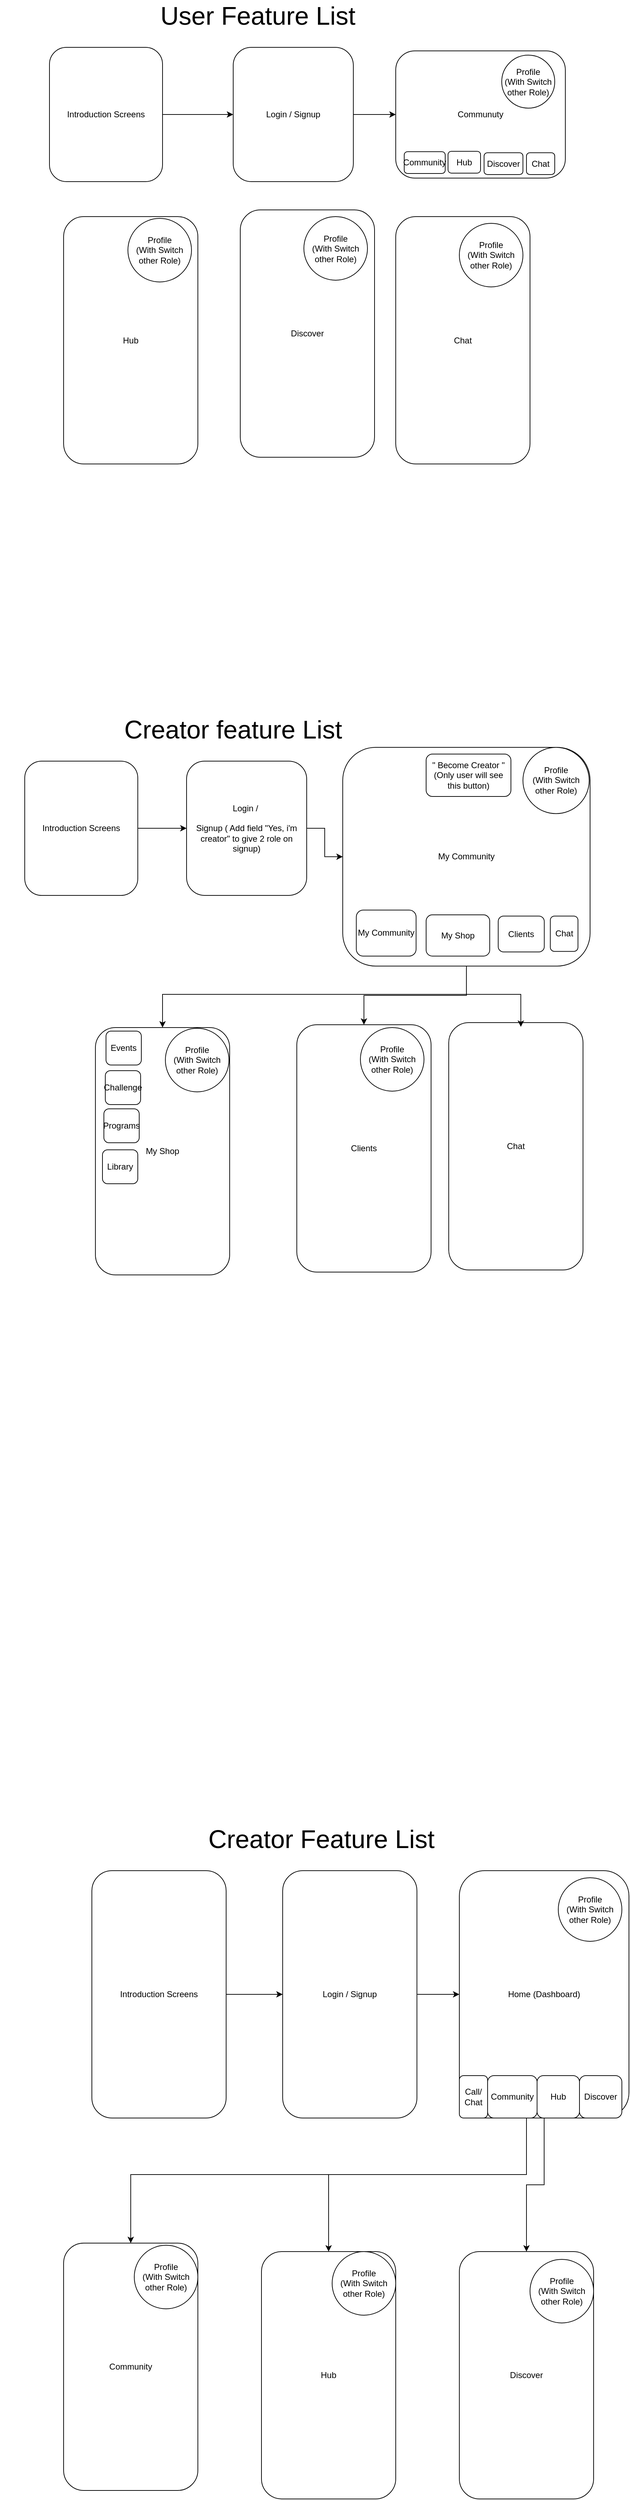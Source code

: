 <mxfile version="24.2.5" type="github">
  <diagram name="Page-1" id="b13H_3sS8UQXDrq0NdWF">
    <mxGraphModel dx="1783" dy="954" grid="1" gridSize="10" guides="1" tooltips="1" connect="1" arrows="1" fold="1" page="1" pageScale="1" pageWidth="850" pageHeight="1100" math="0" shadow="0">
      <root>
        <mxCell id="0" />
        <mxCell id="1" parent="0" />
        <mxCell id="gg7koDfm8abSmysJdb-q-20" value="" style="group" vertex="1" connectable="0" parent="1">
          <mxGeometry x="40" y="20" width="870" height="1793" as="geometry" />
        </mxCell>
        <mxCell id="gg7koDfm8abSmysJdb-q-18" value="" style="group" vertex="1" connectable="0" parent="gg7koDfm8abSmysJdb-q-20">
          <mxGeometry x="560" y="60" width="240" height="180" as="geometry" />
        </mxCell>
        <mxCell id="gg7koDfm8abSmysJdb-q-3" value="Communuty" style="rounded=1;whiteSpace=wrap;html=1;" vertex="1" parent="gg7koDfm8abSmysJdb-q-18">
          <mxGeometry y="5" width="240" height="180" as="geometry" />
        </mxCell>
        <mxCell id="gg7koDfm8abSmysJdb-q-12" value="Community" style="rounded=1;whiteSpace=wrap;html=1;" vertex="1" parent="gg7koDfm8abSmysJdb-q-18">
          <mxGeometry x="12" y="147.6" width="58" height="30.857" as="geometry" />
        </mxCell>
        <mxCell id="gg7koDfm8abSmysJdb-q-13" value="Hub" style="rounded=1;whiteSpace=wrap;html=1;" vertex="1" parent="gg7koDfm8abSmysJdb-q-18">
          <mxGeometry x="74" y="147.086" width="46" height="30.857" as="geometry" />
        </mxCell>
        <mxCell id="gg7koDfm8abSmysJdb-q-14" value="Discover" style="rounded=1;whiteSpace=wrap;html=1;" vertex="1" parent="gg7koDfm8abSmysJdb-q-18">
          <mxGeometry x="125" y="149.143" width="55" height="30.857" as="geometry" />
        </mxCell>
        <mxCell id="gg7koDfm8abSmysJdb-q-15" value="Profile&lt;div&gt;(With Switch other Role)&lt;/div&gt;" style="ellipse;whiteSpace=wrap;html=1;aspect=fixed;" vertex="1" parent="gg7koDfm8abSmysJdb-q-18">
          <mxGeometry x="150" y="11" width="75" height="75" as="geometry" />
        </mxCell>
        <mxCell id="gg7koDfm8abSmysJdb-q-16" value="&lt;span style=&quot;background-color: initial;&quot;&gt;Chat&lt;/span&gt;" style="rounded=1;whiteSpace=wrap;html=1;" vertex="1" parent="gg7koDfm8abSmysJdb-q-18">
          <mxGeometry x="185" y="149.143" width="40" height="30.857" as="geometry" />
        </mxCell>
        <mxCell id="gg7koDfm8abSmysJdb-q-49" value="" style="group" vertex="1" connectable="0" parent="gg7koDfm8abSmysJdb-q-20">
          <mxGeometry x="70" width="680" height="649.5" as="geometry" />
        </mxCell>
        <mxCell id="gg7koDfm8abSmysJdb-q-7" value="" style="edgeStyle=orthogonalEdgeStyle;rounded=0;orthogonalLoop=1;jettySize=auto;html=1;" edge="1" parent="gg7koDfm8abSmysJdb-q-49" source="gg7koDfm8abSmysJdb-q-1" target="gg7koDfm8abSmysJdb-q-2">
          <mxGeometry relative="1" as="geometry" />
        </mxCell>
        <mxCell id="gg7koDfm8abSmysJdb-q-1" value="Introduction Screens" style="rounded=1;whiteSpace=wrap;html=1;" vertex="1" parent="gg7koDfm8abSmysJdb-q-49">
          <mxGeometry y="60" width="160" height="190" as="geometry" />
        </mxCell>
        <mxCell id="gg7koDfm8abSmysJdb-q-8" value="" style="edgeStyle=orthogonalEdgeStyle;rounded=0;orthogonalLoop=1;jettySize=auto;html=1;" edge="1" parent="gg7koDfm8abSmysJdb-q-49" source="gg7koDfm8abSmysJdb-q-2" target="gg7koDfm8abSmysJdb-q-3">
          <mxGeometry relative="1" as="geometry" />
        </mxCell>
        <mxCell id="gg7koDfm8abSmysJdb-q-2" value="Login / Signup" style="rounded=1;whiteSpace=wrap;html=1;" vertex="1" parent="gg7koDfm8abSmysJdb-q-49">
          <mxGeometry x="260" y="60" width="170" height="190" as="geometry" />
        </mxCell>
        <mxCell id="gg7koDfm8abSmysJdb-q-5" value="Hub" style="rounded=1;whiteSpace=wrap;html=1;" vertex="1" parent="gg7koDfm8abSmysJdb-q-49">
          <mxGeometry x="20" y="299.5" width="190" height="350" as="geometry" />
        </mxCell>
        <mxCell id="gg7koDfm8abSmysJdb-q-6" value="Discover" style="rounded=1;whiteSpace=wrap;html=1;" vertex="1" parent="gg7koDfm8abSmysJdb-q-49">
          <mxGeometry x="270" y="290" width="190" height="350" as="geometry" />
        </mxCell>
        <mxCell id="gg7koDfm8abSmysJdb-q-17" value="&lt;font style=&quot;font-size: 36px;&quot;&gt;User Feature List&lt;/font&gt;" style="text;html=1;align=center;verticalAlign=middle;whiteSpace=wrap;rounded=0;" vertex="1" parent="gg7koDfm8abSmysJdb-q-49">
          <mxGeometry x="100" width="390" height="30" as="geometry" />
        </mxCell>
        <mxCell id="gg7koDfm8abSmysJdb-q-21" value="Profile&lt;div&gt;(With Switch other Role)&lt;/div&gt;" style="ellipse;whiteSpace=wrap;html=1;aspect=fixed;" vertex="1" parent="gg7koDfm8abSmysJdb-q-49">
          <mxGeometry x="360" y="299.5" width="90" height="90" as="geometry" />
        </mxCell>
        <mxCell id="gg7koDfm8abSmysJdb-q-22" value="Profile&lt;div&gt;(With Switch other Role)&lt;/div&gt;" style="ellipse;whiteSpace=wrap;html=1;aspect=fixed;" vertex="1" parent="gg7koDfm8abSmysJdb-q-49">
          <mxGeometry x="111" y="302" width="90" height="90" as="geometry" />
        </mxCell>
        <mxCell id="gg7koDfm8abSmysJdb-q-47" value="Chat" style="rounded=1;whiteSpace=wrap;html=1;" vertex="1" parent="gg7koDfm8abSmysJdb-q-49">
          <mxGeometry x="490" y="299.5" width="190" height="350" as="geometry" />
        </mxCell>
        <mxCell id="gg7koDfm8abSmysJdb-q-48" value="Profile&lt;div&gt;(With Switch other Role)&lt;/div&gt;" style="ellipse;whiteSpace=wrap;html=1;aspect=fixed;" vertex="1" parent="gg7koDfm8abSmysJdb-q-49">
          <mxGeometry x="580" y="309" width="90" height="90" as="geometry" />
        </mxCell>
        <mxCell id="gg7koDfm8abSmysJdb-q-56" value="Clients" style="rounded=1;whiteSpace=wrap;html=1;" vertex="1" parent="gg7koDfm8abSmysJdb-q-20">
          <mxGeometry x="420" y="1443" width="190" height="350" as="geometry" />
        </mxCell>
        <mxCell id="gg7koDfm8abSmysJdb-q-24" value="" style="group" vertex="1" connectable="0" parent="1">
          <mxGeometry x="130" y="2600" width="800" height="949" as="geometry" />
        </mxCell>
        <mxCell id="gg7koDfm8abSmysJdb-q-25" value="" style="edgeStyle=orthogonalEdgeStyle;rounded=0;orthogonalLoop=1;jettySize=auto;html=1;" edge="1" parent="gg7koDfm8abSmysJdb-q-24" source="gg7koDfm8abSmysJdb-q-26" target="gg7koDfm8abSmysJdb-q-28">
          <mxGeometry relative="1" as="geometry" />
        </mxCell>
        <mxCell id="gg7koDfm8abSmysJdb-q-26" value="Introduction Screens" style="rounded=1;whiteSpace=wrap;html=1;" vertex="1" parent="gg7koDfm8abSmysJdb-q-24">
          <mxGeometry x="40" y="60" width="190" height="350" as="geometry" />
        </mxCell>
        <mxCell id="gg7koDfm8abSmysJdb-q-27" value="" style="edgeStyle=orthogonalEdgeStyle;rounded=0;orthogonalLoop=1;jettySize=auto;html=1;" edge="1" parent="gg7koDfm8abSmysJdb-q-24" source="gg7koDfm8abSmysJdb-q-28" target="gg7koDfm8abSmysJdb-q-37">
          <mxGeometry relative="1" as="geometry" />
        </mxCell>
        <mxCell id="gg7koDfm8abSmysJdb-q-28" value="Login / Signup" style="rounded=1;whiteSpace=wrap;html=1;" vertex="1" parent="gg7koDfm8abSmysJdb-q-24">
          <mxGeometry x="310" y="60" width="190" height="350" as="geometry" />
        </mxCell>
        <mxCell id="gg7koDfm8abSmysJdb-q-29" style="edgeStyle=orthogonalEdgeStyle;rounded=0;orthogonalLoop=1;jettySize=auto;html=1;entryX=0.5;entryY=0;entryDx=0;entryDy=0;" edge="1" parent="gg7koDfm8abSmysJdb-q-24" source="gg7koDfm8abSmysJdb-q-37" target="gg7koDfm8abSmysJdb-q-32">
          <mxGeometry relative="1" as="geometry">
            <Array as="points">
              <mxPoint x="655" y="490" />
              <mxPoint x="95" y="490" />
            </Array>
          </mxGeometry>
        </mxCell>
        <mxCell id="gg7koDfm8abSmysJdb-q-30" style="edgeStyle=orthogonalEdgeStyle;rounded=0;orthogonalLoop=1;jettySize=auto;html=1;" edge="1" parent="gg7koDfm8abSmysJdb-q-24" source="gg7koDfm8abSmysJdb-q-37" target="gg7koDfm8abSmysJdb-q-33">
          <mxGeometry relative="1" as="geometry">
            <Array as="points">
              <mxPoint x="655" y="490" />
              <mxPoint x="375" y="490" />
            </Array>
          </mxGeometry>
        </mxCell>
        <mxCell id="gg7koDfm8abSmysJdb-q-31" style="edgeStyle=orthogonalEdgeStyle;rounded=0;orthogonalLoop=1;jettySize=auto;html=1;" edge="1" parent="gg7koDfm8abSmysJdb-q-24" source="gg7koDfm8abSmysJdb-q-37" target="gg7koDfm8abSmysJdb-q-34">
          <mxGeometry relative="1" as="geometry" />
        </mxCell>
        <mxCell id="gg7koDfm8abSmysJdb-q-32" value="Community" style="rounded=1;whiteSpace=wrap;html=1;" vertex="1" parent="gg7koDfm8abSmysJdb-q-24">
          <mxGeometry y="587" width="190" height="350" as="geometry" />
        </mxCell>
        <mxCell id="gg7koDfm8abSmysJdb-q-33" value="Hub" style="rounded=1;whiteSpace=wrap;html=1;" vertex="1" parent="gg7koDfm8abSmysJdb-q-24">
          <mxGeometry x="280" y="599" width="190" height="350" as="geometry" />
        </mxCell>
        <mxCell id="gg7koDfm8abSmysJdb-q-34" value="Discover" style="rounded=1;whiteSpace=wrap;html=1;" vertex="1" parent="gg7koDfm8abSmysJdb-q-24">
          <mxGeometry x="560" y="599" width="190" height="350" as="geometry" />
        </mxCell>
        <mxCell id="gg7koDfm8abSmysJdb-q-35" value="&lt;font style=&quot;font-size: 36px;&quot;&gt;Creator Feature List&lt;/font&gt;" style="text;html=1;align=center;verticalAlign=middle;whiteSpace=wrap;rounded=0;" vertex="1" parent="gg7koDfm8abSmysJdb-q-24">
          <mxGeometry x="170" width="390" height="30" as="geometry" />
        </mxCell>
        <mxCell id="gg7koDfm8abSmysJdb-q-36" value="" style="group" vertex="1" connectable="0" parent="gg7koDfm8abSmysJdb-q-24">
          <mxGeometry x="560" y="60" width="240" height="350" as="geometry" />
        </mxCell>
        <mxCell id="gg7koDfm8abSmysJdb-q-37" value="Home (Dashboard)" style="rounded=1;whiteSpace=wrap;html=1;" vertex="1" parent="gg7koDfm8abSmysJdb-q-36">
          <mxGeometry width="240" height="350" as="geometry" />
        </mxCell>
        <mxCell id="gg7koDfm8abSmysJdb-q-38" value="Community" style="rounded=1;whiteSpace=wrap;html=1;" vertex="1" parent="gg7koDfm8abSmysJdb-q-36">
          <mxGeometry x="40" y="290" width="70" height="60" as="geometry" />
        </mxCell>
        <mxCell id="gg7koDfm8abSmysJdb-q-39" value="Hub" style="rounded=1;whiteSpace=wrap;html=1;" vertex="1" parent="gg7koDfm8abSmysJdb-q-36">
          <mxGeometry x="110" y="290" width="60" height="60" as="geometry" />
        </mxCell>
        <mxCell id="gg7koDfm8abSmysJdb-q-40" value="Discover" style="rounded=1;whiteSpace=wrap;html=1;" vertex="1" parent="gg7koDfm8abSmysJdb-q-36">
          <mxGeometry x="170" y="290" width="60" height="60" as="geometry" />
        </mxCell>
        <mxCell id="gg7koDfm8abSmysJdb-q-41" value="Profile&lt;div&gt;(With Switch other Role)&lt;/div&gt;" style="ellipse;whiteSpace=wrap;html=1;aspect=fixed;" vertex="1" parent="gg7koDfm8abSmysJdb-q-36">
          <mxGeometry x="140" y="10" width="90" height="90" as="geometry" />
        </mxCell>
        <mxCell id="gg7koDfm8abSmysJdb-q-42" value="Call/&lt;div&gt;Chat&lt;/div&gt;" style="rounded=1;whiteSpace=wrap;html=1;" vertex="1" parent="gg7koDfm8abSmysJdb-q-36">
          <mxGeometry y="290" width="40" height="60" as="geometry" />
        </mxCell>
        <mxCell id="gg7koDfm8abSmysJdb-q-43" value="Profile&lt;div&gt;(With Switch other Role)&lt;/div&gt;" style="ellipse;whiteSpace=wrap;html=1;aspect=fixed;" vertex="1" parent="gg7koDfm8abSmysJdb-q-24">
          <mxGeometry x="660" y="610" width="90" height="90" as="geometry" />
        </mxCell>
        <mxCell id="gg7koDfm8abSmysJdb-q-44" value="Profile&lt;div&gt;(With Switch other Role)&lt;/div&gt;" style="ellipse;whiteSpace=wrap;html=1;aspect=fixed;" vertex="1" parent="gg7koDfm8abSmysJdb-q-24">
          <mxGeometry x="380" y="599" width="90" height="90" as="geometry" />
        </mxCell>
        <mxCell id="gg7koDfm8abSmysJdb-q-45" value="Profile&lt;div&gt;(With Switch other Role)&lt;/div&gt;" style="ellipse;whiteSpace=wrap;html=1;aspect=fixed;" vertex="1" parent="gg7koDfm8abSmysJdb-q-24">
          <mxGeometry x="100" y="590" width="90" height="90" as="geometry" />
        </mxCell>
        <mxCell id="gg7koDfm8abSmysJdb-q-50" value="" style="group" vertex="1" connectable="0" parent="1">
          <mxGeometry x="75" y="1030" width="800" height="800" as="geometry" />
        </mxCell>
        <mxCell id="gg7koDfm8abSmysJdb-q-51" value="" style="edgeStyle=orthogonalEdgeStyle;rounded=0;orthogonalLoop=1;jettySize=auto;html=1;" edge="1" parent="gg7koDfm8abSmysJdb-q-50" source="gg7koDfm8abSmysJdb-q-52" target="gg7koDfm8abSmysJdb-q-54">
          <mxGeometry relative="1" as="geometry" />
        </mxCell>
        <mxCell id="gg7koDfm8abSmysJdb-q-52" value="Introduction Screens" style="rounded=1;whiteSpace=wrap;html=1;" vertex="1" parent="gg7koDfm8abSmysJdb-q-50">
          <mxGeometry y="60" width="160" height="190" as="geometry" />
        </mxCell>
        <mxCell id="gg7koDfm8abSmysJdb-q-53" value="" style="edgeStyle=orthogonalEdgeStyle;rounded=0;orthogonalLoop=1;jettySize=auto;html=1;" edge="1" parent="gg7koDfm8abSmysJdb-q-50" source="gg7koDfm8abSmysJdb-q-54">
          <mxGeometry relative="1" as="geometry" />
        </mxCell>
        <mxCell id="gg7koDfm8abSmysJdb-q-69" value="" style="edgeStyle=orthogonalEdgeStyle;rounded=0;orthogonalLoop=1;jettySize=auto;html=1;" edge="1" parent="gg7koDfm8abSmysJdb-q-50" source="gg7koDfm8abSmysJdb-q-54" target="gg7koDfm8abSmysJdb-q-63">
          <mxGeometry relative="1" as="geometry" />
        </mxCell>
        <mxCell id="gg7koDfm8abSmysJdb-q-54" value="Login /&amp;nbsp;&lt;div&gt;&lt;br&gt;&lt;/div&gt;&lt;div&gt;Signup ( Add field &quot;Yes, i&#39;m creator&quot; to give 2 role on signup)&lt;/div&gt;" style="rounded=1;whiteSpace=wrap;html=1;" vertex="1" parent="gg7koDfm8abSmysJdb-q-50">
          <mxGeometry x="229" y="60" width="170" height="190" as="geometry" />
        </mxCell>
        <mxCell id="gg7koDfm8abSmysJdb-q-57" value="&lt;font style=&quot;font-size: 36px;&quot;&gt;Creator feature List&lt;/font&gt;" style="text;html=1;align=center;verticalAlign=middle;whiteSpace=wrap;rounded=0;" vertex="1" parent="gg7koDfm8abSmysJdb-q-50">
          <mxGeometry x="100" width="390" height="30" as="geometry" />
        </mxCell>
        <mxCell id="gg7koDfm8abSmysJdb-q-62" value="" style="group" vertex="1" connectable="0" parent="gg7koDfm8abSmysJdb-q-50">
          <mxGeometry x="450" y="30" width="350" height="380" as="geometry" />
        </mxCell>
        <mxCell id="gg7koDfm8abSmysJdb-q-63" value="My Community" style="rounded=1;whiteSpace=wrap;html=1;" vertex="1" parent="gg7koDfm8abSmysJdb-q-62">
          <mxGeometry y="10.56" width="350" height="309.44" as="geometry" />
        </mxCell>
        <mxCell id="gg7koDfm8abSmysJdb-q-64" value="My Community" style="rounded=1;whiteSpace=wrap;html=1;" vertex="1" parent="gg7koDfm8abSmysJdb-q-62">
          <mxGeometry x="19.208" y="240.74" width="84.583" height="65.143" as="geometry" />
        </mxCell>
        <mxCell id="gg7koDfm8abSmysJdb-q-65" value="My Shop" style="rounded=1;whiteSpace=wrap;html=1;" vertex="1" parent="gg7koDfm8abSmysJdb-q-62">
          <mxGeometry x="118" y="247.53" width="90" height="58.35" as="geometry" />
        </mxCell>
        <mxCell id="gg7koDfm8abSmysJdb-q-66" value="Clients" style="rounded=1;whiteSpace=wrap;html=1;" vertex="1" parent="gg7koDfm8abSmysJdb-q-62">
          <mxGeometry x="220" y="249.23" width="65.21" height="50.77" as="geometry" />
        </mxCell>
        <mxCell id="gg7koDfm8abSmysJdb-q-67" value="Profile&lt;div&gt;(With Switch other Role)&lt;/div&gt;" style="ellipse;whiteSpace=wrap;html=1;aspect=fixed;" vertex="1" parent="gg7koDfm8abSmysJdb-q-62">
          <mxGeometry x="255" y="10.56" width="93.75" height="93.75" as="geometry" />
        </mxCell>
        <mxCell id="gg7koDfm8abSmysJdb-q-68" value="&lt;span style=&quot;background-color: initial;&quot;&gt;Chat&lt;/span&gt;" style="rounded=1;whiteSpace=wrap;html=1;" vertex="1" parent="gg7koDfm8abSmysJdb-q-62">
          <mxGeometry x="293.75" y="249.23" width="39.12" height="50" as="geometry" />
        </mxCell>
        <mxCell id="gg7koDfm8abSmysJdb-q-81" value="&quot; Become Creator &quot; (Only user will see this button)" style="rounded=1;whiteSpace=wrap;html=1;" vertex="1" parent="gg7koDfm8abSmysJdb-q-62">
          <mxGeometry x="118" y="20" width="120" height="60" as="geometry" />
        </mxCell>
        <mxCell id="gg7koDfm8abSmysJdb-q-60" value="Chat" style="rounded=1;whiteSpace=wrap;html=1;" vertex="1" parent="gg7koDfm8abSmysJdb-q-50">
          <mxGeometry x="600" y="430" width="190" height="350" as="geometry" />
        </mxCell>
        <mxCell id="gg7koDfm8abSmysJdb-q-58" value="Profile&lt;div&gt;(With Switch other Role)&lt;/div&gt;" style="ellipse;whiteSpace=wrap;html=1;aspect=fixed;" vertex="1" parent="gg7koDfm8abSmysJdb-q-50">
          <mxGeometry x="475" y="437" width="90" height="90" as="geometry" />
        </mxCell>
        <mxCell id="gg7koDfm8abSmysJdb-q-73" style="edgeStyle=orthogonalEdgeStyle;rounded=0;orthogonalLoop=1;jettySize=auto;html=1;entryX=0.537;entryY=0.017;entryDx=0;entryDy=0;entryPerimeter=0;" edge="1" parent="gg7koDfm8abSmysJdb-q-50" source="gg7koDfm8abSmysJdb-q-63" target="gg7koDfm8abSmysJdb-q-60">
          <mxGeometry relative="1" as="geometry" />
        </mxCell>
        <mxCell id="gg7koDfm8abSmysJdb-q-75" value="My Shop" style="rounded=1;whiteSpace=wrap;html=1;" vertex="1" parent="gg7koDfm8abSmysJdb-q-50">
          <mxGeometry x="100" y="437" width="190" height="350" as="geometry" />
        </mxCell>
        <mxCell id="gg7koDfm8abSmysJdb-q-74" value="Events" style="rounded=1;whiteSpace=wrap;html=1;" vertex="1" parent="gg7koDfm8abSmysJdb-q-50">
          <mxGeometry x="115" y="442" width="50" height="47.96" as="geometry" />
        </mxCell>
        <mxCell id="gg7koDfm8abSmysJdb-q-76" value="Profile&lt;div&gt;(With Switch other Role)&lt;/div&gt;" style="ellipse;whiteSpace=wrap;html=1;aspect=fixed;" vertex="1" parent="gg7koDfm8abSmysJdb-q-50">
          <mxGeometry x="199" y="438" width="90" height="90" as="geometry" />
        </mxCell>
        <mxCell id="gg7koDfm8abSmysJdb-q-77" style="edgeStyle=orthogonalEdgeStyle;rounded=0;orthogonalLoop=1;jettySize=auto;html=1;" edge="1" parent="gg7koDfm8abSmysJdb-q-50" source="gg7koDfm8abSmysJdb-q-63" target="gg7koDfm8abSmysJdb-q-75">
          <mxGeometry relative="1" as="geometry">
            <Array as="points">
              <mxPoint x="625" y="390" />
              <mxPoint x="195" y="390" />
            </Array>
          </mxGeometry>
        </mxCell>
        <mxCell id="gg7koDfm8abSmysJdb-q-78" value="Challenge" style="rounded=1;whiteSpace=wrap;html=1;" vertex="1" parent="gg7koDfm8abSmysJdb-q-50">
          <mxGeometry x="114" y="498" width="50" height="47.96" as="geometry" />
        </mxCell>
        <mxCell id="gg7koDfm8abSmysJdb-q-79" value="Programs" style="rounded=1;whiteSpace=wrap;html=1;" vertex="1" parent="gg7koDfm8abSmysJdb-q-50">
          <mxGeometry x="112" y="552.02" width="50" height="47.96" as="geometry" />
        </mxCell>
        <mxCell id="gg7koDfm8abSmysJdb-q-80" value="Library" style="rounded=1;whiteSpace=wrap;html=1;" vertex="1" parent="gg7koDfm8abSmysJdb-q-50">
          <mxGeometry x="110" y="610" width="50" height="47.96" as="geometry" />
        </mxCell>
        <mxCell id="gg7koDfm8abSmysJdb-q-72" style="edgeStyle=orthogonalEdgeStyle;rounded=0;orthogonalLoop=1;jettySize=auto;html=1;" edge="1" parent="1" source="gg7koDfm8abSmysJdb-q-63" target="gg7koDfm8abSmysJdb-q-56">
          <mxGeometry relative="1" as="geometry" />
        </mxCell>
      </root>
    </mxGraphModel>
  </diagram>
</mxfile>
